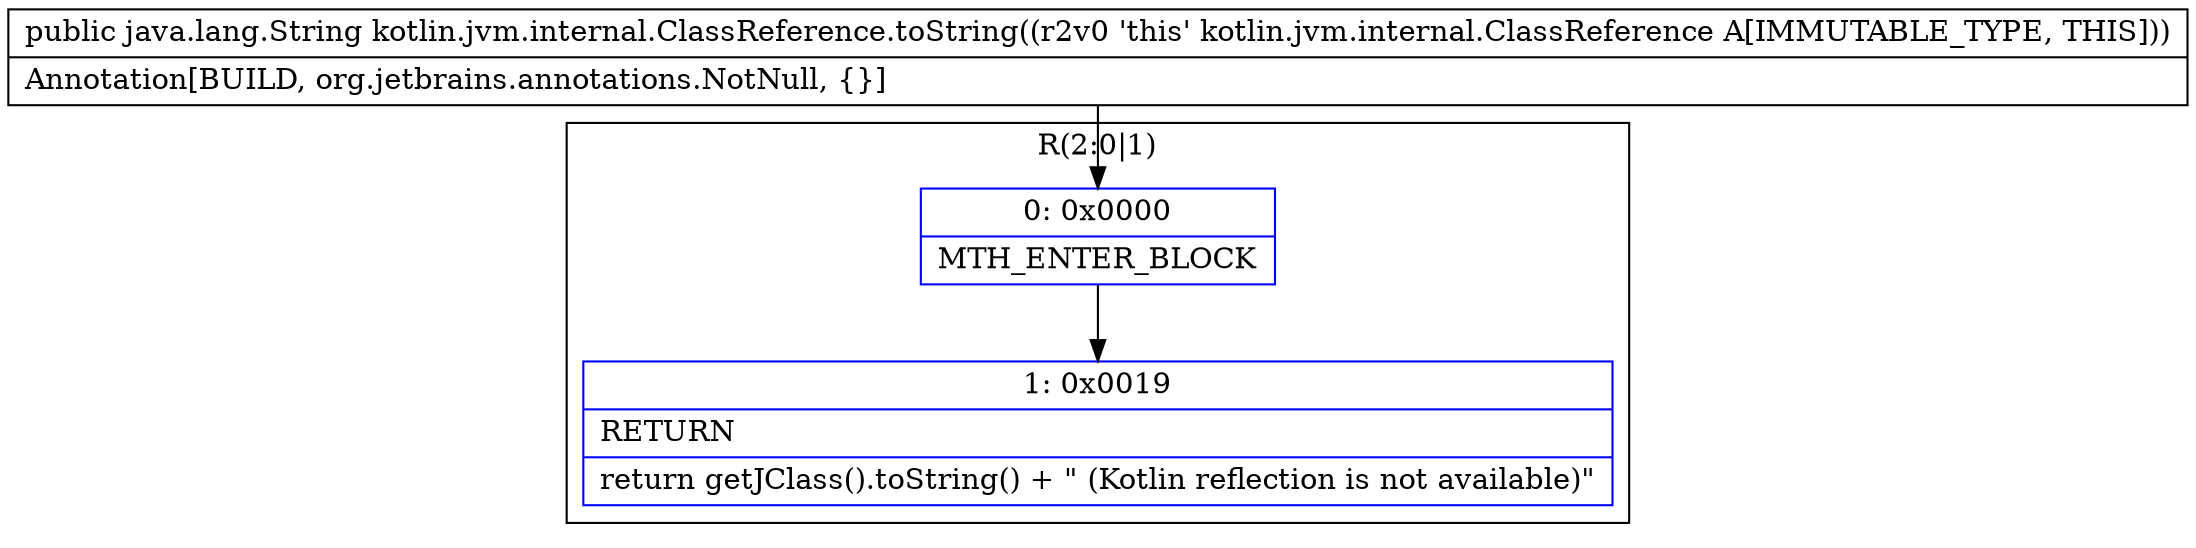 digraph "CFG forkotlin.jvm.internal.ClassReference.toString()Ljava\/lang\/String;" {
subgraph cluster_Region_1261140731 {
label = "R(2:0|1)";
node [shape=record,color=blue];
Node_0 [shape=record,label="{0\:\ 0x0000|MTH_ENTER_BLOCK\l}"];
Node_1 [shape=record,label="{1\:\ 0x0019|RETURN\l|return getJClass().toString() + \" (Kotlin reflection is not available)\"\l}"];
}
MethodNode[shape=record,label="{public java.lang.String kotlin.jvm.internal.ClassReference.toString((r2v0 'this' kotlin.jvm.internal.ClassReference A[IMMUTABLE_TYPE, THIS]))  | Annotation[BUILD, org.jetbrains.annotations.NotNull, \{\}]\l}"];
MethodNode -> Node_0;
Node_0 -> Node_1;
}


